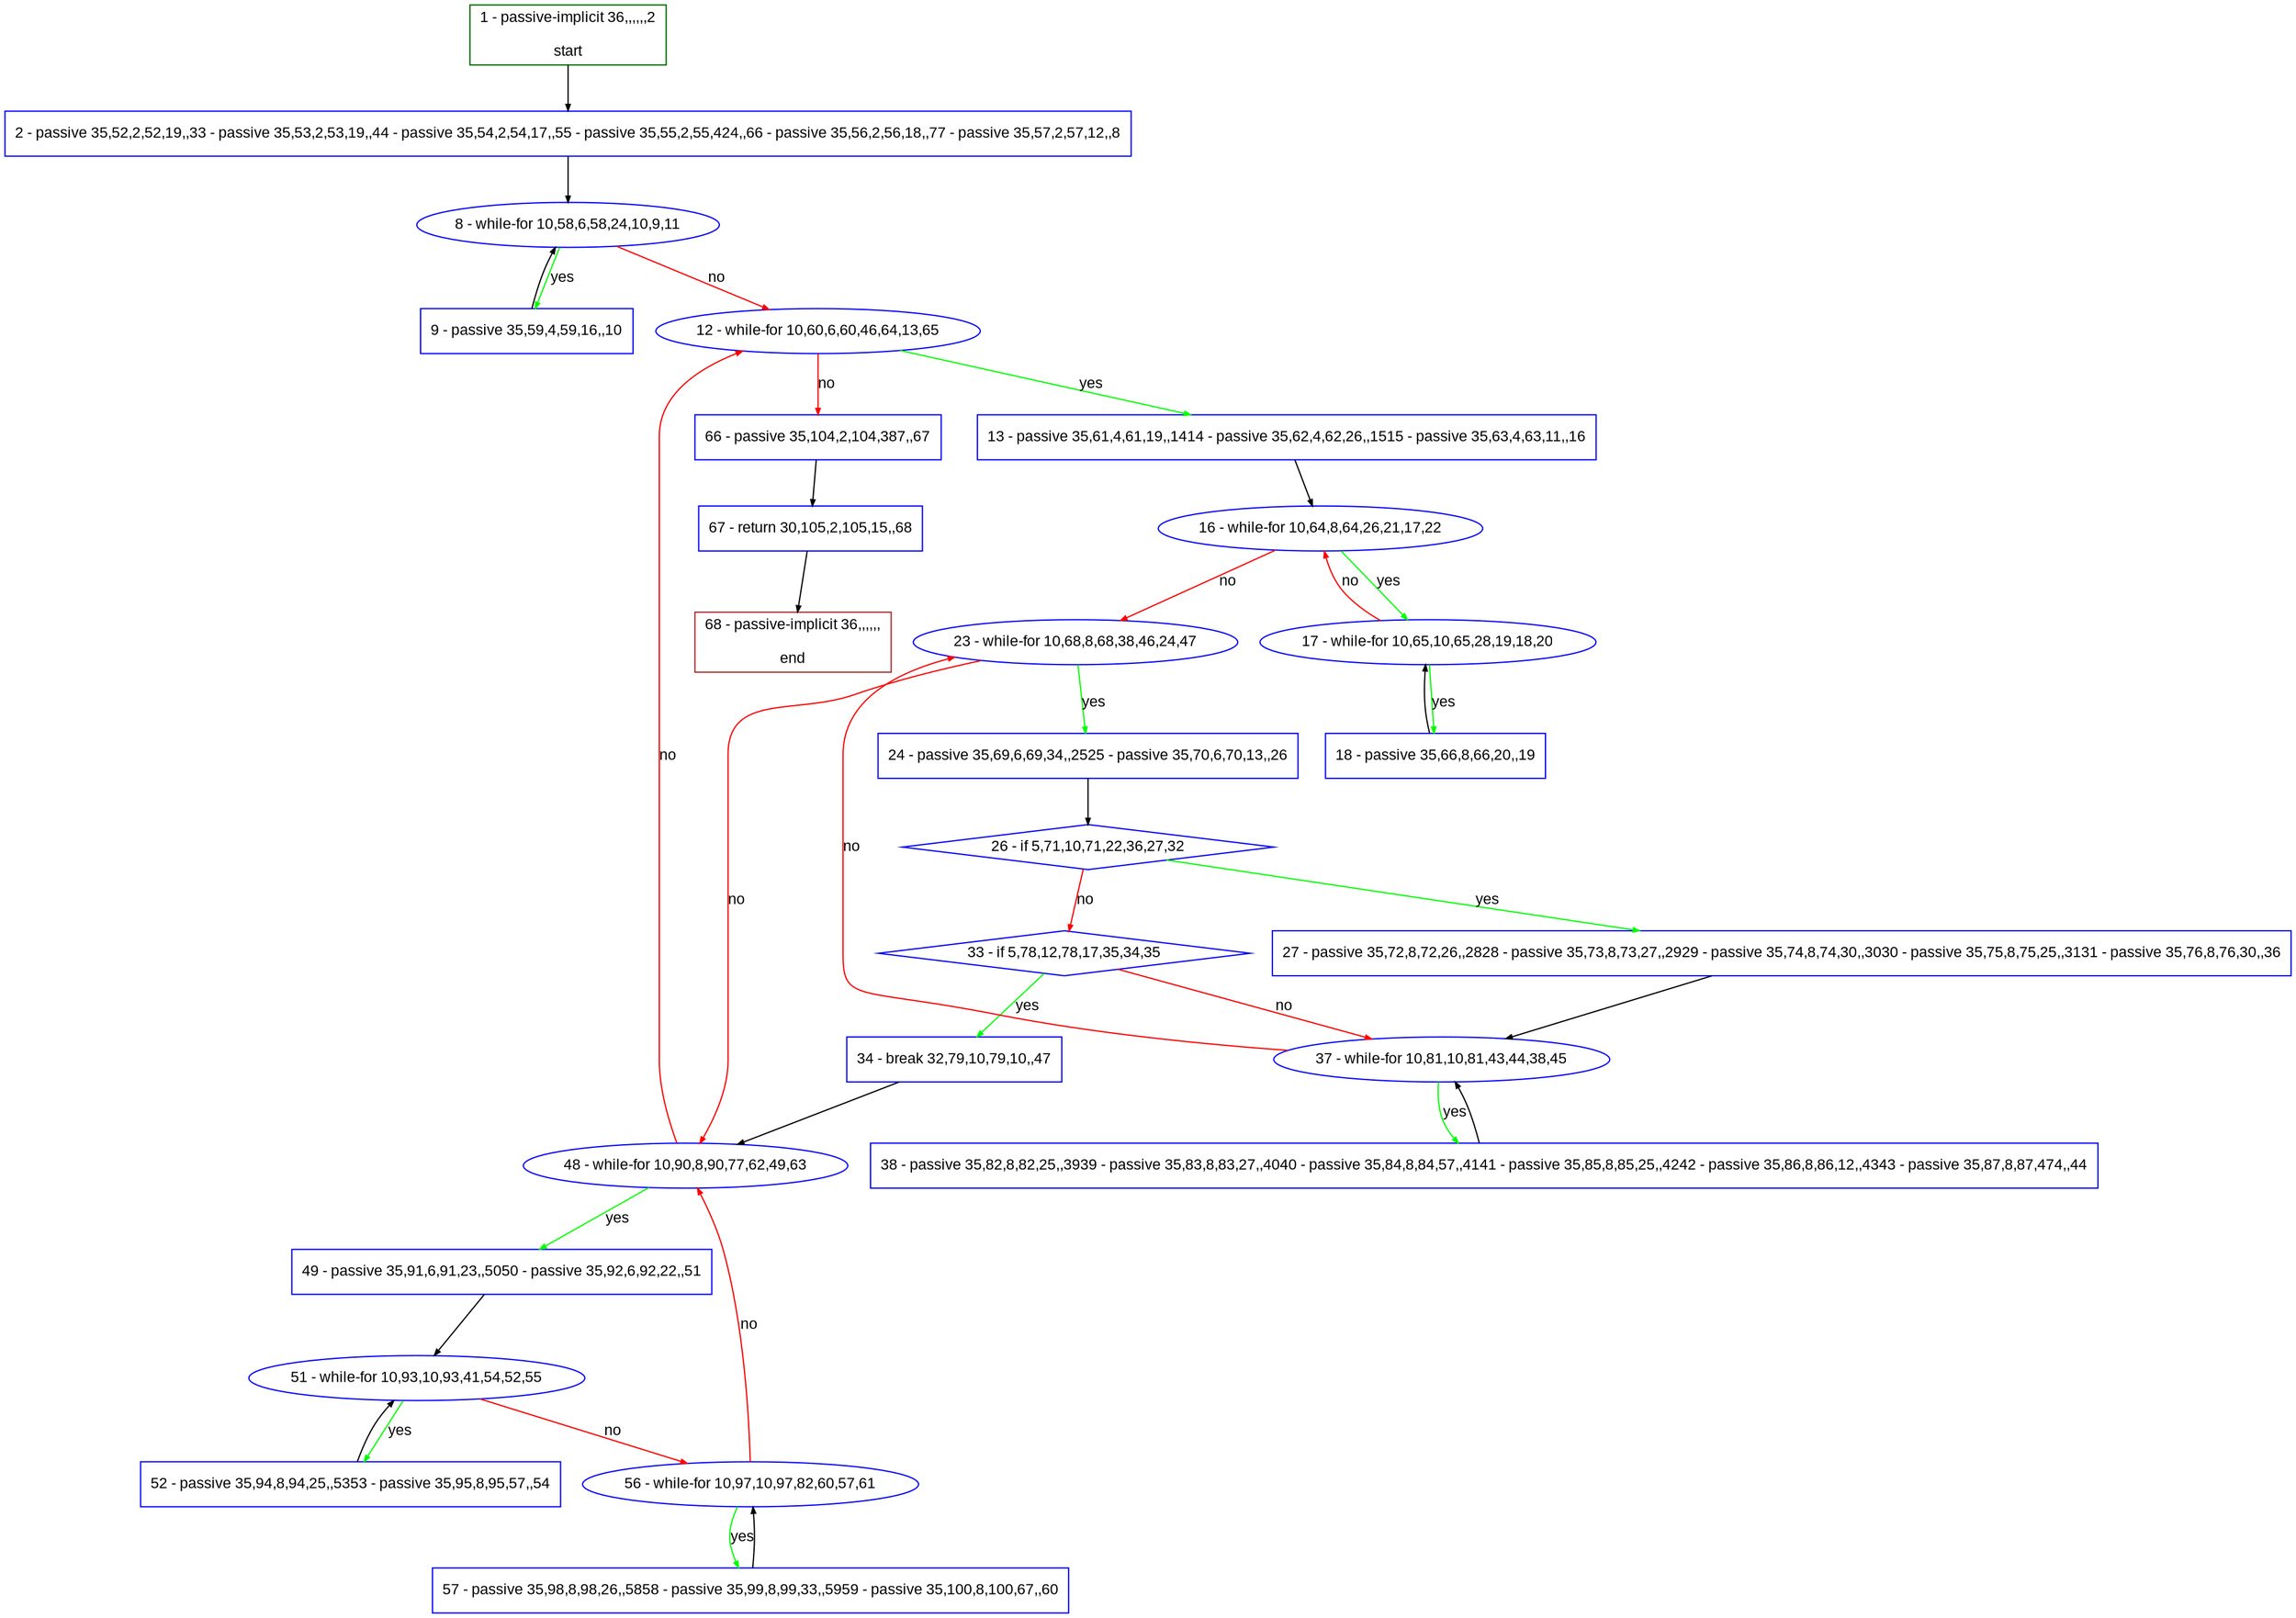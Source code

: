 digraph "" {
  graph [pack="true", label="", fontsize="12", packmode="clust", fontname="Arial", fillcolor="#FFFFCC", bgcolor="white", style="rounded,filled", compound="true"];
  node [node_initialized="no", label="", color="grey", fontsize="12", fillcolor="white", fontname="Arial", style="filled", shape="rectangle", compound="true", fixedsize="false"];
  edge [fontcolor="black", arrowhead="normal", arrowtail="none", arrowsize="0.5", ltail="", label="", color="black", fontsize="12", lhead="", fontname="Arial", dir="forward", compound="true"];
  __N1 [label="2 - passive 35,52,2,52,19,,33 - passive 35,53,2,53,19,,44 - passive 35,54,2,54,17,,55 - passive 35,55,2,55,424,,66 - passive 35,56,2,56,18,,77 - passive 35,57,2,57,12,,8", color="#0000ff", fillcolor="#ffffff", style="filled", shape="box"];
  __N2 [label="1 - passive-implicit 36,,,,,,2\n\nstart", color="#006400", fillcolor="#ffffff", style="filled", shape="box"];
  __N3 [label="8 - while-for 10,58,6,58,24,10,9,11", color="#0000ff", fillcolor="#ffffff", style="filled", shape="oval"];
  __N4 [label="9 - passive 35,59,4,59,16,,10", color="#0000ff", fillcolor="#ffffff", style="filled", shape="box"];
  __N5 [label="12 - while-for 10,60,6,60,46,64,13,65", color="#0000ff", fillcolor="#ffffff", style="filled", shape="oval"];
  __N6 [label="13 - passive 35,61,4,61,19,,1414 - passive 35,62,4,62,26,,1515 - passive 35,63,4,63,11,,16", color="#0000ff", fillcolor="#ffffff", style="filled", shape="box"];
  __N7 [label="66 - passive 35,104,2,104,387,,67", color="#0000ff", fillcolor="#ffffff", style="filled", shape="box"];
  __N8 [label="16 - while-for 10,64,8,64,26,21,17,22", color="#0000ff", fillcolor="#ffffff", style="filled", shape="oval"];
  __N9 [label="17 - while-for 10,65,10,65,28,19,18,20", color="#0000ff", fillcolor="#ffffff", style="filled", shape="oval"];
  __N10 [label="23 - while-for 10,68,8,68,38,46,24,47", color="#0000ff", fillcolor="#ffffff", style="filled", shape="oval"];
  __N11 [label="18 - passive 35,66,8,66,20,,19", color="#0000ff", fillcolor="#ffffff", style="filled", shape="box"];
  __N12 [label="24 - passive 35,69,6,69,34,,2525 - passive 35,70,6,70,13,,26", color="#0000ff", fillcolor="#ffffff", style="filled", shape="box"];
  __N13 [label="48 - while-for 10,90,8,90,77,62,49,63", color="#0000ff", fillcolor="#ffffff", style="filled", shape="oval"];
  __N14 [label="26 - if 5,71,10,71,22,36,27,32", color="#0000ff", fillcolor="#ffffff", style="filled", shape="diamond"];
  __N15 [label="27 - passive 35,72,8,72,26,,2828 - passive 35,73,8,73,27,,2929 - passive 35,74,8,74,30,,3030 - passive 35,75,8,75,25,,3131 - passive 35,76,8,76,30,,36", color="#0000ff", fillcolor="#ffffff", style="filled", shape="box"];
  __N16 [label="33 - if 5,78,12,78,17,35,34,35", color="#0000ff", fillcolor="#ffffff", style="filled", shape="diamond"];
  __N17 [label="37 - while-for 10,81,10,81,43,44,38,45", color="#0000ff", fillcolor="#ffffff", style="filled", shape="oval"];
  __N18 [label="34 - break 32,79,10,79,10,,47", color="#0000ff", fillcolor="#ffffff", style="filled", shape="box"];
  __N19 [label="38 - passive 35,82,8,82,25,,3939 - passive 35,83,8,83,27,,4040 - passive 35,84,8,84,57,,4141 - passive 35,85,8,85,25,,4242 - passive 35,86,8,86,12,,4343 - passive 35,87,8,87,474,,44", color="#0000ff", fillcolor="#ffffff", style="filled", shape="box"];
  __N20 [label="49 - passive 35,91,6,91,23,,5050 - passive 35,92,6,92,22,,51", color="#0000ff", fillcolor="#ffffff", style="filled", shape="box"];
  __N21 [label="51 - while-for 10,93,10,93,41,54,52,55", color="#0000ff", fillcolor="#ffffff", style="filled", shape="oval"];
  __N22 [label="52 - passive 35,94,8,94,25,,5353 - passive 35,95,8,95,57,,54", color="#0000ff", fillcolor="#ffffff", style="filled", shape="box"];
  __N23 [label="56 - while-for 10,97,10,97,82,60,57,61", color="#0000ff", fillcolor="#ffffff", style="filled", shape="oval"];
  __N24 [label="57 - passive 35,98,8,98,26,,5858 - passive 35,99,8,99,33,,5959 - passive 35,100,8,100,67,,60", color="#0000ff", fillcolor="#ffffff", style="filled", shape="box"];
  __N25 [label="67 - return 30,105,2,105,15,,68", color="#0000ff", fillcolor="#ffffff", style="filled", shape="box"];
  __N26 [label="68 - passive-implicit 36,,,,,,\n\nend", color="#a52a2a", fillcolor="#ffffff", style="filled", shape="box"];
  __N2 -> __N1 [arrowhead="normal", arrowtail="none", color="#000000", label="", dir="forward"];
  __N1 -> __N3 [arrowhead="normal", arrowtail="none", color="#000000", label="", dir="forward"];
  __N3 -> __N4 [arrowhead="normal", arrowtail="none", color="#00ff00", label="yes", dir="forward"];
  __N4 -> __N3 [arrowhead="normal", arrowtail="none", color="#000000", label="", dir="forward"];
  __N3 -> __N5 [arrowhead="normal", arrowtail="none", color="#ff0000", label="no", dir="forward"];
  __N5 -> __N6 [arrowhead="normal", arrowtail="none", color="#00ff00", label="yes", dir="forward"];
  __N5 -> __N7 [arrowhead="normal", arrowtail="none", color="#ff0000", label="no", dir="forward"];
  __N6 -> __N8 [arrowhead="normal", arrowtail="none", color="#000000", label="", dir="forward"];
  __N8 -> __N9 [arrowhead="normal", arrowtail="none", color="#00ff00", label="yes", dir="forward"];
  __N9 -> __N8 [arrowhead="normal", arrowtail="none", color="#ff0000", label="no", dir="forward"];
  __N8 -> __N10 [arrowhead="normal", arrowtail="none", color="#ff0000", label="no", dir="forward"];
  __N9 -> __N11 [arrowhead="normal", arrowtail="none", color="#00ff00", label="yes", dir="forward"];
  __N11 -> __N9 [arrowhead="normal", arrowtail="none", color="#000000", label="", dir="forward"];
  __N10 -> __N12 [arrowhead="normal", arrowtail="none", color="#00ff00", label="yes", dir="forward"];
  __N10 -> __N13 [arrowhead="normal", arrowtail="none", color="#ff0000", label="no", dir="forward"];
  __N12 -> __N14 [arrowhead="normal", arrowtail="none", color="#000000", label="", dir="forward"];
  __N14 -> __N15 [arrowhead="normal", arrowtail="none", color="#00ff00", label="yes", dir="forward"];
  __N14 -> __N16 [arrowhead="normal", arrowtail="none", color="#ff0000", label="no", dir="forward"];
  __N15 -> __N17 [arrowhead="normal", arrowtail="none", color="#000000", label="", dir="forward"];
  __N16 -> __N18 [arrowhead="normal", arrowtail="none", color="#00ff00", label="yes", dir="forward"];
  __N16 -> __N17 [arrowhead="normal", arrowtail="none", color="#ff0000", label="no", dir="forward"];
  __N18 -> __N13 [arrowhead="normal", arrowtail="none", color="#000000", label="", dir="forward"];
  __N17 -> __N10 [arrowhead="normal", arrowtail="none", color="#ff0000", label="no", dir="forward"];
  __N17 -> __N19 [arrowhead="normal", arrowtail="none", color="#00ff00", label="yes", dir="forward"];
  __N19 -> __N17 [arrowhead="normal", arrowtail="none", color="#000000", label="", dir="forward"];
  __N13 -> __N5 [arrowhead="normal", arrowtail="none", color="#ff0000", label="no", dir="forward"];
  __N13 -> __N20 [arrowhead="normal", arrowtail="none", color="#00ff00", label="yes", dir="forward"];
  __N20 -> __N21 [arrowhead="normal", arrowtail="none", color="#000000", label="", dir="forward"];
  __N21 -> __N22 [arrowhead="normal", arrowtail="none", color="#00ff00", label="yes", dir="forward"];
  __N22 -> __N21 [arrowhead="normal", arrowtail="none", color="#000000", label="", dir="forward"];
  __N21 -> __N23 [arrowhead="normal", arrowtail="none", color="#ff0000", label="no", dir="forward"];
  __N23 -> __N13 [arrowhead="normal", arrowtail="none", color="#ff0000", label="no", dir="forward"];
  __N23 -> __N24 [arrowhead="normal", arrowtail="none", color="#00ff00", label="yes", dir="forward"];
  __N24 -> __N23 [arrowhead="normal", arrowtail="none", color="#000000", label="", dir="forward"];
  __N7 -> __N25 [arrowhead="normal", arrowtail="none", color="#000000", label="", dir="forward"];
  __N25 -> __N26 [arrowhead="normal", arrowtail="none", color="#000000", label="", dir="forward"];
}
